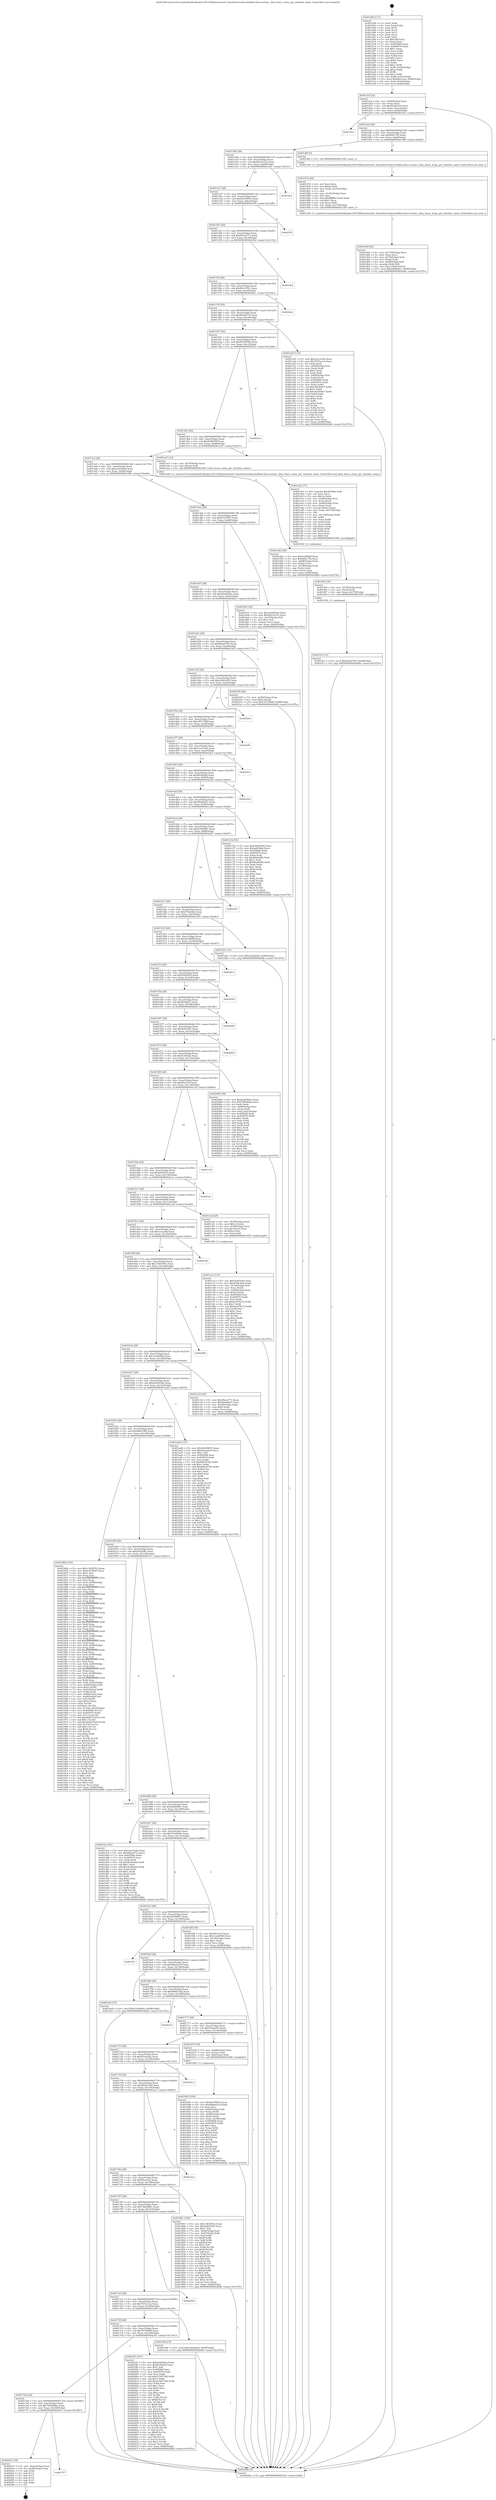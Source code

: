 digraph "0x401260" {
  label = "0x401260 (/mnt/c/Users/mathe/Desktop/tcc/POCII/binaries/extr_linuxdriversdma-bufdma-fence-array.c_dma_fence_array_get_timeline_name_Final-ollvm.out::main(0))"
  labelloc = "t"
  node[shape=record]

  Entry [label="",width=0.3,height=0.3,shape=circle,fillcolor=black,style=filled]
  "0x4012cf" [label="{
     0x4012cf [32]\l
     | [instrs]\l
     &nbsp;&nbsp;0x4012cf \<+6\>: mov -0x98(%rbp),%eax\l
     &nbsp;&nbsp;0x4012d5 \<+2\>: mov %eax,%ecx\l
     &nbsp;&nbsp;0x4012d7 \<+6\>: sub $0x83d40310,%ecx\l
     &nbsp;&nbsp;0x4012dd \<+6\>: mov %eax,-0xac(%rbp)\l
     &nbsp;&nbsp;0x4012e3 \<+6\>: mov %ecx,-0xb0(%rbp)\l
     &nbsp;&nbsp;0x4012e9 \<+6\>: je 0000000000401a5c \<main+0x7fc\>\l
  }"]
  "0x401a5c" [label="{
     0x401a5c\l
  }", style=dashed]
  "0x4012ef" [label="{
     0x4012ef [28]\l
     | [instrs]\l
     &nbsp;&nbsp;0x4012ef \<+5\>: jmp 00000000004012f4 \<main+0x94\>\l
     &nbsp;&nbsp;0x4012f4 \<+6\>: mov -0xac(%rbp),%eax\l
     &nbsp;&nbsp;0x4012fa \<+5\>: sub $0x89fcc7f2,%eax\l
     &nbsp;&nbsp;0x4012ff \<+6\>: mov %eax,-0xb4(%rbp)\l
     &nbsp;&nbsp;0x401305 \<+6\>: je 0000000000401d6f \<main+0xb0f\>\l
  }"]
  Exit [label="",width=0.3,height=0.3,shape=circle,fillcolor=black,style=filled,peripheries=2]
  "0x401d6f" [label="{
     0x401d6f [5]\l
     | [instrs]\l
     &nbsp;&nbsp;0x401d6f \<+5\>: call 0000000000401160 \<next_i\>\l
     | [calls]\l
     &nbsp;&nbsp;0x401160 \{1\} (/mnt/c/Users/mathe/Desktop/tcc/POCII/binaries/extr_linuxdriversdma-bufdma-fence-array.c_dma_fence_array_get_timeline_name_Final-ollvm.out::next_i)\l
  }"]
  "0x40130b" [label="{
     0x40130b [28]\l
     | [instrs]\l
     &nbsp;&nbsp;0x40130b \<+5\>: jmp 0000000000401310 \<main+0xb0\>\l
     &nbsp;&nbsp;0x401310 \<+6\>: mov -0xac(%rbp),%eax\l
     &nbsp;&nbsp;0x401316 \<+5\>: sub $0x90216143,%eax\l
     &nbsp;&nbsp;0x40131b \<+6\>: mov %eax,-0xb8(%rbp)\l
     &nbsp;&nbsp;0x401321 \<+6\>: je 0000000000401a01 \<main+0x7a1\>\l
  }"]
  "0x4017f7" [label="{
     0x4017f7\l
  }", style=dashed]
  "0x401a01" [label="{
     0x401a01\l
  }", style=dashed]
  "0x401327" [label="{
     0x401327 [28]\l
     | [instrs]\l
     &nbsp;&nbsp;0x401327 \<+5\>: jmp 000000000040132c \<main+0xcc\>\l
     &nbsp;&nbsp;0x40132c \<+6\>: mov -0xac(%rbp),%eax\l
     &nbsp;&nbsp;0x401332 \<+5\>: sub $0x92c99853,%eax\l
     &nbsp;&nbsp;0x401337 \<+6\>: mov %eax,-0xbc(%rbp)\l
     &nbsp;&nbsp;0x40133d \<+6\>: je 000000000040255f \<main+0x12ff\>\l
  }"]
  "0x4024e7" [label="{
     0x4024e7 [18]\l
     | [instrs]\l
     &nbsp;&nbsp;0x4024e7 \<+3\>: mov -0x2c(%rbp),%eax\l
     &nbsp;&nbsp;0x4024ea \<+4\>: lea -0x28(%rbp),%rsp\l
     &nbsp;&nbsp;0x4024ee \<+1\>: pop %rbx\l
     &nbsp;&nbsp;0x4024ef \<+2\>: pop %r12\l
     &nbsp;&nbsp;0x4024f1 \<+2\>: pop %r13\l
     &nbsp;&nbsp;0x4024f3 \<+2\>: pop %r14\l
     &nbsp;&nbsp;0x4024f5 \<+2\>: pop %r15\l
     &nbsp;&nbsp;0x4024f7 \<+1\>: pop %rbp\l
     &nbsp;&nbsp;0x4024f8 \<+1\>: ret\l
  }"]
  "0x40255f" [label="{
     0x40255f\l
  }", style=dashed]
  "0x401343" [label="{
     0x401343 [28]\l
     | [instrs]\l
     &nbsp;&nbsp;0x401343 \<+5\>: jmp 0000000000401348 \<main+0xe8\>\l
     &nbsp;&nbsp;0x401348 \<+6\>: mov -0xac(%rbp),%eax\l
     &nbsp;&nbsp;0x40134e \<+5\>: sub $0x95ec2771,%eax\l
     &nbsp;&nbsp;0x401353 \<+6\>: mov %eax,-0xc0(%rbp)\l
     &nbsp;&nbsp;0x401359 \<+6\>: je 00000000004023b2 \<main+0x1152\>\l
  }"]
  "0x4017db" [label="{
     0x4017db [28]\l
     | [instrs]\l
     &nbsp;&nbsp;0x4017db \<+5\>: jmp 00000000004017e0 \<main+0x580\>\l
     &nbsp;&nbsp;0x4017e0 \<+6\>: mov -0xac(%rbp),%eax\l
     &nbsp;&nbsp;0x4017e6 \<+5\>: sub $0x7d5b9bbe,%eax\l
     &nbsp;&nbsp;0x4017eb \<+6\>: mov %eax,-0x168(%rbp)\l
     &nbsp;&nbsp;0x4017f1 \<+6\>: je 00000000004024e7 \<main+0x1287\>\l
  }"]
  "0x4023b2" [label="{
     0x4023b2\l
  }", style=dashed]
  "0x40135f" [label="{
     0x40135f [28]\l
     | [instrs]\l
     &nbsp;&nbsp;0x40135f \<+5\>: jmp 0000000000401364 \<main+0x104\>\l
     &nbsp;&nbsp;0x401364 \<+6\>: mov -0xac(%rbp),%eax\l
     &nbsp;&nbsp;0x40136a \<+5\>: sub $0x96cc5521,%eax\l
     &nbsp;&nbsp;0x40136f \<+6\>: mov %eax,-0xc4(%rbp)\l
     &nbsp;&nbsp;0x401375 \<+6\>: je 00000000004022bc \<main+0x105c\>\l
  }"]
  "0x4023f1" [label="{
     0x4023f1 [147]\l
     | [instrs]\l
     &nbsp;&nbsp;0x4023f1 \<+5\>: mov $0xb22656ae,%eax\l
     &nbsp;&nbsp;0x4023f6 \<+5\>: mov $0x6145422,%ecx\l
     &nbsp;&nbsp;0x4023fb \<+2\>: mov $0x1,%dl\l
     &nbsp;&nbsp;0x4023fd \<+7\>: mov 0x405060,%esi\l
     &nbsp;&nbsp;0x402404 \<+7\>: mov 0x405070,%edi\l
     &nbsp;&nbsp;0x40240b \<+3\>: mov %esi,%r8d\l
     &nbsp;&nbsp;0x40240e \<+7\>: sub $0x215d7198,%r8d\l
     &nbsp;&nbsp;0x402415 \<+4\>: sub $0x1,%r8d\l
     &nbsp;&nbsp;0x402419 \<+7\>: add $0x215d7198,%r8d\l
     &nbsp;&nbsp;0x402420 \<+4\>: imul %r8d,%esi\l
     &nbsp;&nbsp;0x402424 \<+3\>: and $0x1,%esi\l
     &nbsp;&nbsp;0x402427 \<+3\>: cmp $0x0,%esi\l
     &nbsp;&nbsp;0x40242a \<+4\>: sete %r9b\l
     &nbsp;&nbsp;0x40242e \<+3\>: cmp $0xa,%edi\l
     &nbsp;&nbsp;0x402431 \<+4\>: setl %r10b\l
     &nbsp;&nbsp;0x402435 \<+3\>: mov %r9b,%r11b\l
     &nbsp;&nbsp;0x402438 \<+4\>: xor $0xff,%r11b\l
     &nbsp;&nbsp;0x40243c \<+3\>: mov %r10b,%bl\l
     &nbsp;&nbsp;0x40243f \<+3\>: xor $0xff,%bl\l
     &nbsp;&nbsp;0x402442 \<+3\>: xor $0x1,%dl\l
     &nbsp;&nbsp;0x402445 \<+3\>: mov %r11b,%r14b\l
     &nbsp;&nbsp;0x402448 \<+4\>: and $0xff,%r14b\l
     &nbsp;&nbsp;0x40244c \<+3\>: and %dl,%r9b\l
     &nbsp;&nbsp;0x40244f \<+3\>: mov %bl,%r15b\l
     &nbsp;&nbsp;0x402452 \<+4\>: and $0xff,%r15b\l
     &nbsp;&nbsp;0x402456 \<+3\>: and %dl,%r10b\l
     &nbsp;&nbsp;0x402459 \<+3\>: or %r9b,%r14b\l
     &nbsp;&nbsp;0x40245c \<+3\>: or %r10b,%r15b\l
     &nbsp;&nbsp;0x40245f \<+3\>: xor %r15b,%r14b\l
     &nbsp;&nbsp;0x402462 \<+3\>: or %bl,%r11b\l
     &nbsp;&nbsp;0x402465 \<+4\>: xor $0xff,%r11b\l
     &nbsp;&nbsp;0x402469 \<+3\>: or $0x1,%dl\l
     &nbsp;&nbsp;0x40246c \<+3\>: and %dl,%r11b\l
     &nbsp;&nbsp;0x40246f \<+3\>: or %r11b,%r14b\l
     &nbsp;&nbsp;0x402472 \<+4\>: test $0x1,%r14b\l
     &nbsp;&nbsp;0x402476 \<+3\>: cmovne %ecx,%eax\l
     &nbsp;&nbsp;0x402479 \<+6\>: mov %eax,-0x98(%rbp)\l
     &nbsp;&nbsp;0x40247f \<+5\>: jmp 00000000004026db \<main+0x147b\>\l
  }"]
  "0x4022bc" [label="{
     0x4022bc\l
  }", style=dashed]
  "0x40137b" [label="{
     0x40137b [28]\l
     | [instrs]\l
     &nbsp;&nbsp;0x40137b \<+5\>: jmp 0000000000401380 \<main+0x120\>\l
     &nbsp;&nbsp;0x401380 \<+6\>: mov -0xac(%rbp),%eax\l
     &nbsp;&nbsp;0x401386 \<+5\>: sub $0x9b5a877a,%eax\l
     &nbsp;&nbsp;0x40138b \<+6\>: mov %eax,-0xc8(%rbp)\l
     &nbsp;&nbsp;0x401391 \<+6\>: je 0000000000401e25 \<main+0xbc5\>\l
  }"]
  "0x401f12" [label="{
     0x401f12 [15]\l
     | [instrs]\l
     &nbsp;&nbsp;0x401f12 \<+10\>: movl $0xbbdc0755,-0x98(%rbp)\l
     &nbsp;&nbsp;0x401f1c \<+5\>: jmp 00000000004026db \<main+0x147b\>\l
  }"]
  "0x401e25" [label="{
     0x401e25 [115]\l
     | [instrs]\l
     &nbsp;&nbsp;0x401e25 \<+5\>: mov $0xcea15c2b,%eax\l
     &nbsp;&nbsp;0x401e2a \<+5\>: mov $0x7651ecee,%ecx\l
     &nbsp;&nbsp;0x401e2f \<+2\>: xor %edx,%edx\l
     &nbsp;&nbsp;0x401e31 \<+4\>: mov -0x68(%rbp),%rsi\l
     &nbsp;&nbsp;0x401e35 \<+2\>: mov (%rsi),%edi\l
     &nbsp;&nbsp;0x401e37 \<+3\>: sub $0x1,%edx\l
     &nbsp;&nbsp;0x401e3a \<+2\>: sub %edx,%edi\l
     &nbsp;&nbsp;0x401e3c \<+4\>: mov -0x68(%rbp),%rsi\l
     &nbsp;&nbsp;0x401e40 \<+2\>: mov %edi,(%rsi)\l
     &nbsp;&nbsp;0x401e42 \<+7\>: mov 0x405060,%edx\l
     &nbsp;&nbsp;0x401e49 \<+7\>: mov 0x405070,%edi\l
     &nbsp;&nbsp;0x401e50 \<+3\>: mov %edx,%r8d\l
     &nbsp;&nbsp;0x401e53 \<+7\>: sub $0xc6d3b0b7,%r8d\l
     &nbsp;&nbsp;0x401e5a \<+4\>: sub $0x1,%r8d\l
     &nbsp;&nbsp;0x401e5e \<+7\>: add $0xc6d3b0b7,%r8d\l
     &nbsp;&nbsp;0x401e65 \<+4\>: imul %r8d,%edx\l
     &nbsp;&nbsp;0x401e69 \<+3\>: and $0x1,%edx\l
     &nbsp;&nbsp;0x401e6c \<+3\>: cmp $0x0,%edx\l
     &nbsp;&nbsp;0x401e6f \<+4\>: sete %r9b\l
     &nbsp;&nbsp;0x401e73 \<+3\>: cmp $0xa,%edi\l
     &nbsp;&nbsp;0x401e76 \<+4\>: setl %r10b\l
     &nbsp;&nbsp;0x401e7a \<+3\>: mov %r9b,%r11b\l
     &nbsp;&nbsp;0x401e7d \<+3\>: and %r10b,%r11b\l
     &nbsp;&nbsp;0x401e80 \<+3\>: xor %r10b,%r9b\l
     &nbsp;&nbsp;0x401e83 \<+3\>: or %r9b,%r11b\l
     &nbsp;&nbsp;0x401e86 \<+4\>: test $0x1,%r11b\l
     &nbsp;&nbsp;0x401e8a \<+3\>: cmovne %ecx,%eax\l
     &nbsp;&nbsp;0x401e8d \<+6\>: mov %eax,-0x98(%rbp)\l
     &nbsp;&nbsp;0x401e93 \<+5\>: jmp 00000000004026db \<main+0x147b\>\l
  }"]
  "0x401397" [label="{
     0x401397 [28]\l
     | [instrs]\l
     &nbsp;&nbsp;0x401397 \<+5\>: jmp 000000000040139c \<main+0x13c\>\l
     &nbsp;&nbsp;0x40139c \<+6\>: mov -0xac(%rbp),%eax\l
     &nbsp;&nbsp;0x4013a2 \<+5\>: sub $0x9bc85529,%eax\l
     &nbsp;&nbsp;0x4013a7 \<+6\>: mov %eax,-0xcc(%rbp)\l
     &nbsp;&nbsp;0x4013ad \<+6\>: je 000000000040253e \<main+0x12de\>\l
  }"]
  "0x401f00" [label="{
     0x401f00 [18]\l
     | [instrs]\l
     &nbsp;&nbsp;0x401f00 \<+4\>: mov -0x70(%rbp),%rdi\l
     &nbsp;&nbsp;0x401f04 \<+3\>: mov (%rdi),%rdi\l
     &nbsp;&nbsp;0x401f07 \<+6\>: mov %eax,-0x178(%rbp)\l
     &nbsp;&nbsp;0x401f0d \<+5\>: call 0000000000401030 \<free@plt\>\l
     | [calls]\l
     &nbsp;&nbsp;0x401030 \{1\} (unknown)\l
  }"]
  "0x40253e" [label="{
     0x40253e\l
  }", style=dashed]
  "0x4013b3" [label="{
     0x4013b3 [28]\l
     | [instrs]\l
     &nbsp;&nbsp;0x4013b3 \<+5\>: jmp 00000000004013b8 \<main+0x158\>\l
     &nbsp;&nbsp;0x4013b8 \<+6\>: mov -0xac(%rbp),%eax\l
     &nbsp;&nbsp;0x4013be \<+5\>: sub $0x9c984f4f,%eax\l
     &nbsp;&nbsp;0x4013c3 \<+6\>: mov %eax,-0xd0(%rbp)\l
     &nbsp;&nbsp;0x4013c9 \<+6\>: je 0000000000401ea7 \<main+0xc47\>\l
  }"]
  "0x401eb3" [label="{
     0x401eb3 [77]\l
     | [instrs]\l
     &nbsp;&nbsp;0x401eb3 \<+10\>: movabs $0x4030de,%rdi\l
     &nbsp;&nbsp;0x401ebd \<+2\>: xor %ecx,%ecx\l
     &nbsp;&nbsp;0x401ebf \<+5\>: mov $0x1a,%edx\l
     &nbsp;&nbsp;0x401ec4 \<+4\>: mov -0x60(%rbp),%rsi\l
     &nbsp;&nbsp;0x401ec8 \<+3\>: mov %rax,(%rsi)\l
     &nbsp;&nbsp;0x401ecb \<+4\>: mov -0x60(%rbp),%rax\l
     &nbsp;&nbsp;0x401ecf \<+3\>: mov (%rax),%rax\l
     &nbsp;&nbsp;0x401ed2 \<+3\>: movsbl (%rax),%eax\l
     &nbsp;&nbsp;0x401ed5 \<+6\>: mov %edx,-0x174(%rbp)\l
     &nbsp;&nbsp;0x401edb \<+1\>: cltd\l
     &nbsp;&nbsp;0x401edc \<+7\>: mov -0x174(%rbp),%r8d\l
     &nbsp;&nbsp;0x401ee3 \<+3\>: idiv %r8d\l
     &nbsp;&nbsp;0x401ee6 \<+3\>: mov %ecx,%r9d\l
     &nbsp;&nbsp;0x401ee9 \<+3\>: sub %edx,%r9d\l
     &nbsp;&nbsp;0x401eec \<+2\>: mov %ecx,%edx\l
     &nbsp;&nbsp;0x401eee \<+3\>: sub $0x61,%edx\l
     &nbsp;&nbsp;0x401ef1 \<+3\>: add %edx,%r9d\l
     &nbsp;&nbsp;0x401ef4 \<+3\>: sub %r9d,%ecx\l
     &nbsp;&nbsp;0x401ef7 \<+2\>: mov %ecx,%esi\l
     &nbsp;&nbsp;0x401ef9 \<+2\>: mov $0x0,%al\l
     &nbsp;&nbsp;0x401efb \<+5\>: call 0000000000401040 \<printf@plt\>\l
     | [calls]\l
     &nbsp;&nbsp;0x401040 \{1\} (unknown)\l
  }"]
  "0x401ea7" [label="{
     0x401ea7 [12]\l
     | [instrs]\l
     &nbsp;&nbsp;0x401ea7 \<+4\>: mov -0x70(%rbp),%rax\l
     &nbsp;&nbsp;0x401eab \<+3\>: mov (%rax),%rdi\l
     &nbsp;&nbsp;0x401eae \<+5\>: call 0000000000401240 \<dma_fence_array_get_timeline_name\>\l
     | [calls]\l
     &nbsp;&nbsp;0x401240 \{1\} (/mnt/c/Users/mathe/Desktop/tcc/POCII/binaries/extr_linuxdriversdma-bufdma-fence-array.c_dma_fence_array_get_timeline_name_Final-ollvm.out::dma_fence_array_get_timeline_name)\l
  }"]
  "0x4013cf" [label="{
     0x4013cf [28]\l
     | [instrs]\l
     &nbsp;&nbsp;0x4013cf \<+5\>: jmp 00000000004013d4 \<main+0x174\>\l
     &nbsp;&nbsp;0x4013d4 \<+6\>: mov -0xac(%rbp),%eax\l
     &nbsp;&nbsp;0x4013da \<+5\>: sub $0xa1bebe6d,%eax\l
     &nbsp;&nbsp;0x4013df \<+6\>: mov %eax,-0xd4(%rbp)\l
     &nbsp;&nbsp;0x4013e5 \<+6\>: je 0000000000401d4b \<main+0xaeb\>\l
  }"]
  "0x4017bf" [label="{
     0x4017bf [28]\l
     | [instrs]\l
     &nbsp;&nbsp;0x4017bf \<+5\>: jmp 00000000004017c4 \<main+0x564\>\l
     &nbsp;&nbsp;0x4017c4 \<+6\>: mov -0xac(%rbp),%eax\l
     &nbsp;&nbsp;0x4017ca \<+5\>: sub $0x7b73089f,%eax\l
     &nbsp;&nbsp;0x4017cf \<+6\>: mov %eax,-0x164(%rbp)\l
     &nbsp;&nbsp;0x4017d5 \<+6\>: je 00000000004023f1 \<main+0x1191\>\l
  }"]
  "0x401d4b" [label="{
     0x401d4b [36]\l
     | [instrs]\l
     &nbsp;&nbsp;0x401d4b \<+5\>: mov $0x9c984f4f,%eax\l
     &nbsp;&nbsp;0x401d50 \<+5\>: mov $0x89fcc7f2,%ecx\l
     &nbsp;&nbsp;0x401d55 \<+4\>: mov -0x68(%rbp),%rdx\l
     &nbsp;&nbsp;0x401d59 \<+2\>: mov (%rdx),%esi\l
     &nbsp;&nbsp;0x401d5b \<+4\>: mov -0x78(%rbp),%rdx\l
     &nbsp;&nbsp;0x401d5f \<+2\>: cmp (%rdx),%esi\l
     &nbsp;&nbsp;0x401d61 \<+3\>: cmovl %ecx,%eax\l
     &nbsp;&nbsp;0x401d64 \<+6\>: mov %eax,-0x98(%rbp)\l
     &nbsp;&nbsp;0x401d6a \<+5\>: jmp 00000000004026db \<main+0x147b\>\l
  }"]
  "0x4013eb" [label="{
     0x4013eb [28]\l
     | [instrs]\l
     &nbsp;&nbsp;0x4013eb \<+5\>: jmp 00000000004013f0 \<main+0x190\>\l
     &nbsp;&nbsp;0x4013f0 \<+6\>: mov -0xac(%rbp),%eax\l
     &nbsp;&nbsp;0x4013f6 \<+5\>: sub $0xb1b780f7,%eax\l
     &nbsp;&nbsp;0x4013fb \<+6\>: mov %eax,-0xd8(%rbp)\l
     &nbsp;&nbsp;0x401401 \<+6\>: je 00000000004019e3 \<main+0x783\>\l
  }"]
  "0x401e98" [label="{
     0x401e98 [15]\l
     | [instrs]\l
     &nbsp;&nbsp;0x401e98 \<+10\>: movl $0xa1bebe6d,-0x98(%rbp)\l
     &nbsp;&nbsp;0x401ea2 \<+5\>: jmp 00000000004026db \<main+0x147b\>\l
  }"]
  "0x4019e3" [label="{
     0x4019e3 [30]\l
     | [instrs]\l
     &nbsp;&nbsp;0x4019e3 \<+5\>: mov $0x2a5d01bb,%eax\l
     &nbsp;&nbsp;0x4019e8 \<+5\>: mov $0x90216143,%ecx\l
     &nbsp;&nbsp;0x4019ed \<+3\>: mov -0x35(%rbp),%dl\l
     &nbsp;&nbsp;0x4019f0 \<+3\>: test $0x1,%dl\l
     &nbsp;&nbsp;0x4019f3 \<+3\>: cmovne %ecx,%eax\l
     &nbsp;&nbsp;0x4019f6 \<+6\>: mov %eax,-0x98(%rbp)\l
     &nbsp;&nbsp;0x4019fc \<+5\>: jmp 00000000004026db \<main+0x147b\>\l
  }"]
  "0x401407" [label="{
     0x401407 [28]\l
     | [instrs]\l
     &nbsp;&nbsp;0x401407 \<+5\>: jmp 000000000040140c \<main+0x1ac\>\l
     &nbsp;&nbsp;0x40140c \<+6\>: mov -0xac(%rbp),%eax\l
     &nbsp;&nbsp;0x401412 \<+5\>: sub $0xb22656ae,%eax\l
     &nbsp;&nbsp;0x401417 \<+6\>: mov %eax,-0xdc(%rbp)\l
     &nbsp;&nbsp;0x40141d \<+6\>: je 00000000004026c3 \<main+0x1463\>\l
  }"]
  "0x4017a3" [label="{
     0x4017a3 [28]\l
     | [instrs]\l
     &nbsp;&nbsp;0x4017a3 \<+5\>: jmp 00000000004017a8 \<main+0x548\>\l
     &nbsp;&nbsp;0x4017a8 \<+6\>: mov -0xac(%rbp),%eax\l
     &nbsp;&nbsp;0x4017ae \<+5\>: sub $0x7651ecee,%eax\l
     &nbsp;&nbsp;0x4017b3 \<+6\>: mov %eax,-0x160(%rbp)\l
     &nbsp;&nbsp;0x4017b9 \<+6\>: je 0000000000401e98 \<main+0xc38\>\l
  }"]
  "0x4026c3" [label="{
     0x4026c3\l
  }", style=dashed]
  "0x401423" [label="{
     0x401423 [28]\l
     | [instrs]\l
     &nbsp;&nbsp;0x401423 \<+5\>: jmp 0000000000401428 \<main+0x1c8\>\l
     &nbsp;&nbsp;0x401428 \<+6\>: mov -0xac(%rbp),%eax\l
     &nbsp;&nbsp;0x40142e \<+5\>: sub $0xbbdc0755,%eax\l
     &nbsp;&nbsp;0x401433 \<+6\>: mov %eax,-0xe0(%rbp)\l
     &nbsp;&nbsp;0x401439 \<+6\>: je 00000000004023d5 \<main+0x1175\>\l
  }"]
  "0x402054" [label="{
     0x402054\l
  }", style=dashed]
  "0x4023d5" [label="{
     0x4023d5 [28]\l
     | [instrs]\l
     &nbsp;&nbsp;0x4023d5 \<+7\>: mov -0x90(%rbp),%rax\l
     &nbsp;&nbsp;0x4023dc \<+6\>: movl $0x0,(%rax)\l
     &nbsp;&nbsp;0x4023e2 \<+10\>: movl $0x7b73089f,-0x98(%rbp)\l
     &nbsp;&nbsp;0x4023ec \<+5\>: jmp 00000000004026db \<main+0x147b\>\l
  }"]
  "0x40143f" [label="{
     0x40143f [28]\l
     | [instrs]\l
     &nbsp;&nbsp;0x40143f \<+5\>: jmp 0000000000401444 \<main+0x1e4\>\l
     &nbsp;&nbsp;0x401444 \<+6\>: mov -0xac(%rbp),%eax\l
     &nbsp;&nbsp;0x40144a \<+5\>: sub $0xc6263e85,%eax\l
     &nbsp;&nbsp;0x40144f \<+6\>: mov %eax,-0xe4(%rbp)\l
     &nbsp;&nbsp;0x401455 \<+6\>: je 0000000000402592 \<main+0x1332\>\l
  }"]
  "0x401da0" [label="{
     0x401da0 [42]\l
     | [instrs]\l
     &nbsp;&nbsp;0x401da0 \<+6\>: mov -0x170(%rbp),%ecx\l
     &nbsp;&nbsp;0x401da6 \<+3\>: imul %eax,%ecx\l
     &nbsp;&nbsp;0x401da9 \<+4\>: mov -0x70(%rbp),%rdi\l
     &nbsp;&nbsp;0x401dad \<+3\>: mov (%rdi),%rdi\l
     &nbsp;&nbsp;0x401db0 \<+4\>: mov -0x68(%rbp),%r8\l
     &nbsp;&nbsp;0x401db4 \<+3\>: movslq (%r8),%r8\l
     &nbsp;&nbsp;0x401db7 \<+4\>: mov %ecx,(%rdi,%r8,4)\l
     &nbsp;&nbsp;0x401dbb \<+10\>: movl $0x2dfd40b1,-0x98(%rbp)\l
     &nbsp;&nbsp;0x401dc5 \<+5\>: jmp 00000000004026db \<main+0x147b\>\l
  }"]
  "0x402592" [label="{
     0x402592\l
  }", style=dashed]
  "0x40145b" [label="{
     0x40145b [28]\l
     | [instrs]\l
     &nbsp;&nbsp;0x40145b \<+5\>: jmp 0000000000401460 \<main+0x200\>\l
     &nbsp;&nbsp;0x401460 \<+6\>: mov -0xac(%rbp),%eax\l
     &nbsp;&nbsp;0x401466 \<+5\>: sub $0xc9517d8f,%eax\l
     &nbsp;&nbsp;0x40146b \<+6\>: mov %eax,-0xe8(%rbp)\l
     &nbsp;&nbsp;0x401471 \<+6\>: je 00000000004025f9 \<main+0x1399\>\l
  }"]
  "0x401d74" [label="{
     0x401d74 [44]\l
     | [instrs]\l
     &nbsp;&nbsp;0x401d74 \<+2\>: xor %ecx,%ecx\l
     &nbsp;&nbsp;0x401d76 \<+5\>: mov $0x2,%edx\l
     &nbsp;&nbsp;0x401d7b \<+6\>: mov %edx,-0x16c(%rbp)\l
     &nbsp;&nbsp;0x401d81 \<+1\>: cltd\l
     &nbsp;&nbsp;0x401d82 \<+6\>: mov -0x16c(%rbp),%esi\l
     &nbsp;&nbsp;0x401d88 \<+2\>: idiv %esi\l
     &nbsp;&nbsp;0x401d8a \<+6\>: imul $0xfffffffe,%edx,%edx\l
     &nbsp;&nbsp;0x401d90 \<+3\>: sub $0x1,%ecx\l
     &nbsp;&nbsp;0x401d93 \<+2\>: sub %ecx,%edx\l
     &nbsp;&nbsp;0x401d95 \<+6\>: mov %edx,-0x170(%rbp)\l
     &nbsp;&nbsp;0x401d9b \<+5\>: call 0000000000401160 \<next_i\>\l
     | [calls]\l
     &nbsp;&nbsp;0x401160 \{1\} (/mnt/c/Users/mathe/Desktop/tcc/POCII/binaries/extr_linuxdriversdma-bufdma-fence-array.c_dma_fence_array_get_timeline_name_Final-ollvm.out::next_i)\l
  }"]
  "0x4025f9" [label="{
     0x4025f9\l
  }", style=dashed]
  "0x401477" [label="{
     0x401477 [28]\l
     | [instrs]\l
     &nbsp;&nbsp;0x401477 \<+5\>: jmp 000000000040147c \<main+0x21c\>\l
     &nbsp;&nbsp;0x40147c \<+6\>: mov -0xac(%rbp),%eax\l
     &nbsp;&nbsp;0x401482 \<+5\>: sub $0xcea15c2b,%eax\l
     &nbsp;&nbsp;0x401487 \<+6\>: mov %eax,-0xec(%rbp)\l
     &nbsp;&nbsp;0x40148d \<+6\>: je 00000000004025cf \<main+0x136f\>\l
  }"]
  "0x401cca" [label="{
     0x401cca [114]\l
     | [instrs]\l
     &nbsp;&nbsp;0x401cca \<+5\>: mov $0xc6263e85,%ecx\l
     &nbsp;&nbsp;0x401ccf \<+5\>: mov $0xd7bbc8eb,%edx\l
     &nbsp;&nbsp;0x401cd4 \<+4\>: mov -0x70(%rbp),%rdi\l
     &nbsp;&nbsp;0x401cd8 \<+3\>: mov %rax,(%rdi)\l
     &nbsp;&nbsp;0x401cdb \<+4\>: mov -0x68(%rbp),%rax\l
     &nbsp;&nbsp;0x401cdf \<+6\>: movl $0x0,(%rax)\l
     &nbsp;&nbsp;0x401ce5 \<+7\>: mov 0x405060,%esi\l
     &nbsp;&nbsp;0x401cec \<+8\>: mov 0x405070,%r8d\l
     &nbsp;&nbsp;0x401cf4 \<+3\>: mov %esi,%r9d\l
     &nbsp;&nbsp;0x401cf7 \<+7\>: add $0x4e475e72,%r9d\l
     &nbsp;&nbsp;0x401cfe \<+4\>: sub $0x1,%r9d\l
     &nbsp;&nbsp;0x401d02 \<+7\>: sub $0x4e475e72,%r9d\l
     &nbsp;&nbsp;0x401d09 \<+4\>: imul %r9d,%esi\l
     &nbsp;&nbsp;0x401d0d \<+3\>: and $0x1,%esi\l
     &nbsp;&nbsp;0x401d10 \<+3\>: cmp $0x0,%esi\l
     &nbsp;&nbsp;0x401d13 \<+4\>: sete %r10b\l
     &nbsp;&nbsp;0x401d17 \<+4\>: cmp $0xa,%r8d\l
     &nbsp;&nbsp;0x401d1b \<+4\>: setl %r11b\l
     &nbsp;&nbsp;0x401d1f \<+3\>: mov %r10b,%bl\l
     &nbsp;&nbsp;0x401d22 \<+3\>: and %r11b,%bl\l
     &nbsp;&nbsp;0x401d25 \<+3\>: xor %r11b,%r10b\l
     &nbsp;&nbsp;0x401d28 \<+3\>: or %r10b,%bl\l
     &nbsp;&nbsp;0x401d2b \<+3\>: test $0x1,%bl\l
     &nbsp;&nbsp;0x401d2e \<+3\>: cmovne %edx,%ecx\l
     &nbsp;&nbsp;0x401d31 \<+6\>: mov %ecx,-0x98(%rbp)\l
     &nbsp;&nbsp;0x401d37 \<+5\>: jmp 00000000004026db \<main+0x147b\>\l
  }"]
  "0x4025cf" [label="{
     0x4025cf\l
  }", style=dashed]
  "0x401493" [label="{
     0x401493 [28]\l
     | [instrs]\l
     &nbsp;&nbsp;0x401493 \<+5\>: jmp 0000000000401498 \<main+0x238\>\l
     &nbsp;&nbsp;0x401498 \<+6\>: mov -0xac(%rbp),%eax\l
     &nbsp;&nbsp;0x40149e \<+5\>: sub $0xd0302daf,%eax\l
     &nbsp;&nbsp;0x4014a3 \<+6\>: mov %eax,-0xf0(%rbp)\l
     &nbsp;&nbsp;0x4014a9 \<+6\>: je 0000000000402229 \<main+0xfc9\>\l
  }"]
  "0x401b83" [label="{
     0x401b83 [102]\l
     | [instrs]\l
     &nbsp;&nbsp;0x401b83 \<+5\>: mov $0x92c99853,%ecx\l
     &nbsp;&nbsp;0x401b88 \<+5\>: mov $0x48b4a219,%edx\l
     &nbsp;&nbsp;0x401b8d \<+2\>: xor %esi,%esi\l
     &nbsp;&nbsp;0x401b8f \<+4\>: mov -0x80(%rbp),%rdi\l
     &nbsp;&nbsp;0x401b93 \<+2\>: mov %eax,(%rdi)\l
     &nbsp;&nbsp;0x401b95 \<+4\>: mov -0x80(%rbp),%rdi\l
     &nbsp;&nbsp;0x401b99 \<+2\>: mov (%rdi),%eax\l
     &nbsp;&nbsp;0x401b9b \<+3\>: mov %eax,-0x34(%rbp)\l
     &nbsp;&nbsp;0x401b9e \<+7\>: mov 0x405060,%eax\l
     &nbsp;&nbsp;0x401ba5 \<+8\>: mov 0x405070,%r8d\l
     &nbsp;&nbsp;0x401bad \<+3\>: sub $0x1,%esi\l
     &nbsp;&nbsp;0x401bb0 \<+3\>: mov %eax,%r9d\l
     &nbsp;&nbsp;0x401bb3 \<+3\>: add %esi,%r9d\l
     &nbsp;&nbsp;0x401bb6 \<+4\>: imul %r9d,%eax\l
     &nbsp;&nbsp;0x401bba \<+3\>: and $0x1,%eax\l
     &nbsp;&nbsp;0x401bbd \<+3\>: cmp $0x0,%eax\l
     &nbsp;&nbsp;0x401bc0 \<+4\>: sete %r10b\l
     &nbsp;&nbsp;0x401bc4 \<+4\>: cmp $0xa,%r8d\l
     &nbsp;&nbsp;0x401bc8 \<+4\>: setl %r11b\l
     &nbsp;&nbsp;0x401bcc \<+3\>: mov %r10b,%bl\l
     &nbsp;&nbsp;0x401bcf \<+3\>: and %r11b,%bl\l
     &nbsp;&nbsp;0x401bd2 \<+3\>: xor %r11b,%r10b\l
     &nbsp;&nbsp;0x401bd5 \<+3\>: or %r10b,%bl\l
     &nbsp;&nbsp;0x401bd8 \<+3\>: test $0x1,%bl\l
     &nbsp;&nbsp;0x401bdb \<+3\>: cmovne %edx,%ecx\l
     &nbsp;&nbsp;0x401bde \<+6\>: mov %ecx,-0x98(%rbp)\l
     &nbsp;&nbsp;0x401be4 \<+5\>: jmp 00000000004026db \<main+0x147b\>\l
  }"]
  "0x402229" [label="{
     0x402229\l
  }", style=dashed]
  "0x4014af" [label="{
     0x4014af [28]\l
     | [instrs]\l
     &nbsp;&nbsp;0x4014af \<+5\>: jmp 00000000004014b4 \<main+0x254\>\l
     &nbsp;&nbsp;0x4014b4 \<+6\>: mov -0xac(%rbp),%eax\l
     &nbsp;&nbsp;0x4014ba \<+5\>: sub $0xd0446e27,%eax\l
     &nbsp;&nbsp;0x4014bf \<+6\>: mov %eax,-0xf4(%rbp)\l
     &nbsp;&nbsp;0x4014c5 \<+6\>: je 0000000000401c52 \<main+0x9f2\>\l
  }"]
  "0x401260" [label="{
     0x401260 [111]\l
     | [instrs]\l
     &nbsp;&nbsp;0x401260 \<+1\>: push %rbp\l
     &nbsp;&nbsp;0x401261 \<+3\>: mov %rsp,%rbp\l
     &nbsp;&nbsp;0x401264 \<+2\>: push %r15\l
     &nbsp;&nbsp;0x401266 \<+2\>: push %r14\l
     &nbsp;&nbsp;0x401268 \<+2\>: push %r13\l
     &nbsp;&nbsp;0x40126a \<+2\>: push %r12\l
     &nbsp;&nbsp;0x40126c \<+1\>: push %rbx\l
     &nbsp;&nbsp;0x40126d \<+7\>: sub $0x188,%rsp\l
     &nbsp;&nbsp;0x401274 \<+2\>: xor %eax,%eax\l
     &nbsp;&nbsp;0x401276 \<+7\>: mov 0x405060,%ecx\l
     &nbsp;&nbsp;0x40127d \<+7\>: mov 0x405070,%edx\l
     &nbsp;&nbsp;0x401284 \<+3\>: sub $0x1,%eax\l
     &nbsp;&nbsp;0x401287 \<+3\>: mov %ecx,%r8d\l
     &nbsp;&nbsp;0x40128a \<+3\>: add %eax,%r8d\l
     &nbsp;&nbsp;0x40128d \<+4\>: imul %r8d,%ecx\l
     &nbsp;&nbsp;0x401291 \<+3\>: and $0x1,%ecx\l
     &nbsp;&nbsp;0x401294 \<+3\>: cmp $0x0,%ecx\l
     &nbsp;&nbsp;0x401297 \<+4\>: sete %r9b\l
     &nbsp;&nbsp;0x40129b \<+4\>: and $0x1,%r9b\l
     &nbsp;&nbsp;0x40129f \<+7\>: mov %r9b,-0x92(%rbp)\l
     &nbsp;&nbsp;0x4012a6 \<+3\>: cmp $0xa,%edx\l
     &nbsp;&nbsp;0x4012a9 \<+4\>: setl %r9b\l
     &nbsp;&nbsp;0x4012ad \<+4\>: and $0x1,%r9b\l
     &nbsp;&nbsp;0x4012b1 \<+7\>: mov %r9b,-0x91(%rbp)\l
     &nbsp;&nbsp;0x4012b8 \<+10\>: movl $0x6beccfca,-0x98(%rbp)\l
     &nbsp;&nbsp;0x4012c2 \<+6\>: mov %edi,-0x9c(%rbp)\l
     &nbsp;&nbsp;0x4012c8 \<+7\>: mov %rsi,-0xa8(%rbp)\l
  }"]
  "0x401c52" [label="{
     0x401c52 [91]\l
     | [instrs]\l
     &nbsp;&nbsp;0x401c52 \<+5\>: mov $0xc6263e85,%eax\l
     &nbsp;&nbsp;0x401c57 \<+5\>: mov $0xaeb59a8,%ecx\l
     &nbsp;&nbsp;0x401c5c \<+7\>: mov 0x405060,%edx\l
     &nbsp;&nbsp;0x401c63 \<+7\>: mov 0x405070,%esi\l
     &nbsp;&nbsp;0x401c6a \<+2\>: mov %edx,%edi\l
     &nbsp;&nbsp;0x401c6c \<+6\>: sub $0x8ba9ef8b,%edi\l
     &nbsp;&nbsp;0x401c72 \<+3\>: sub $0x1,%edi\l
     &nbsp;&nbsp;0x401c75 \<+6\>: add $0x8ba9ef8b,%edi\l
     &nbsp;&nbsp;0x401c7b \<+3\>: imul %edi,%edx\l
     &nbsp;&nbsp;0x401c7e \<+3\>: and $0x1,%edx\l
     &nbsp;&nbsp;0x401c81 \<+3\>: cmp $0x0,%edx\l
     &nbsp;&nbsp;0x401c84 \<+4\>: sete %r8b\l
     &nbsp;&nbsp;0x401c88 \<+3\>: cmp $0xa,%esi\l
     &nbsp;&nbsp;0x401c8b \<+4\>: setl %r9b\l
     &nbsp;&nbsp;0x401c8f \<+3\>: mov %r8b,%r10b\l
     &nbsp;&nbsp;0x401c92 \<+3\>: and %r9b,%r10b\l
     &nbsp;&nbsp;0x401c95 \<+3\>: xor %r9b,%r8b\l
     &nbsp;&nbsp;0x401c98 \<+3\>: or %r8b,%r10b\l
     &nbsp;&nbsp;0x401c9b \<+4\>: test $0x1,%r10b\l
     &nbsp;&nbsp;0x401c9f \<+3\>: cmovne %ecx,%eax\l
     &nbsp;&nbsp;0x401ca2 \<+6\>: mov %eax,-0x98(%rbp)\l
     &nbsp;&nbsp;0x401ca8 \<+5\>: jmp 00000000004026db \<main+0x147b\>\l
  }"]
  "0x4014cb" [label="{
     0x4014cb [28]\l
     | [instrs]\l
     &nbsp;&nbsp;0x4014cb \<+5\>: jmp 00000000004014d0 \<main+0x270\>\l
     &nbsp;&nbsp;0x4014d0 \<+6\>: mov -0xac(%rbp),%eax\l
     &nbsp;&nbsp;0x4014d6 \<+5\>: sub $0xd18dd04c,%eax\l
     &nbsp;&nbsp;0x4014db \<+6\>: mov %eax,-0xf8(%rbp)\l
     &nbsp;&nbsp;0x4014e1 \<+6\>: je 0000000000402207 \<main+0xfa7\>\l
  }"]
  "0x4026db" [label="{
     0x4026db [5]\l
     | [instrs]\l
     &nbsp;&nbsp;0x4026db \<+5\>: jmp 00000000004012cf \<main+0x6f\>\l
  }"]
  "0x402207" [label="{
     0x402207\l
  }", style=dashed]
  "0x4014e7" [label="{
     0x4014e7 [28]\l
     | [instrs]\l
     &nbsp;&nbsp;0x4014e7 \<+5\>: jmp 00000000004014ec \<main+0x28c\>\l
     &nbsp;&nbsp;0x4014ec \<+6\>: mov -0xac(%rbp),%eax\l
     &nbsp;&nbsp;0x4014f2 \<+5\>: sub $0xd7bbc8eb,%eax\l
     &nbsp;&nbsp;0x4014f7 \<+6\>: mov %eax,-0xfc(%rbp)\l
     &nbsp;&nbsp;0x4014fd \<+6\>: je 0000000000401d3c \<main+0xadc\>\l
  }"]
  "0x401787" [label="{
     0x401787 [28]\l
     | [instrs]\l
     &nbsp;&nbsp;0x401787 \<+5\>: jmp 000000000040178c \<main+0x52c\>\l
     &nbsp;&nbsp;0x40178c \<+6\>: mov -0xac(%rbp),%eax\l
     &nbsp;&nbsp;0x401792 \<+5\>: sub $0x74b268b1,%eax\l
     &nbsp;&nbsp;0x401797 \<+6\>: mov %eax,-0x15c(%rbp)\l
     &nbsp;&nbsp;0x40179d \<+6\>: je 0000000000402054 \<main+0xdf4\>\l
  }"]
  "0x401d3c" [label="{
     0x401d3c [15]\l
     | [instrs]\l
     &nbsp;&nbsp;0x401d3c \<+10\>: movl $0xa1bebe6d,-0x98(%rbp)\l
     &nbsp;&nbsp;0x401d46 \<+5\>: jmp 00000000004026db \<main+0x147b\>\l
  }"]
  "0x401503" [label="{
     0x401503 [28]\l
     | [instrs]\l
     &nbsp;&nbsp;0x401503 \<+5\>: jmp 0000000000401508 \<main+0x2a8\>\l
     &nbsp;&nbsp;0x401508 \<+6\>: mov -0xac(%rbp),%eax\l
     &nbsp;&nbsp;0x40150e \<+5\>: sub $0xdac6f88f,%eax\l
     &nbsp;&nbsp;0x401513 \<+6\>: mov %eax,-0x100(%rbp)\l
     &nbsp;&nbsp;0x401519 \<+6\>: je 00000000004020e7 \<main+0xe87\>\l
  }"]
  "0x401801" [label="{
     0x401801 [106]\l
     | [instrs]\l
     &nbsp;&nbsp;0x401801 \<+5\>: mov $0x1383d7b3,%eax\l
     &nbsp;&nbsp;0x401806 \<+5\>: mov $0x2d6f1985,%ecx\l
     &nbsp;&nbsp;0x40180b \<+2\>: mov $0x1,%dl\l
     &nbsp;&nbsp;0x40180d \<+7\>: mov -0x92(%rbp),%sil\l
     &nbsp;&nbsp;0x401814 \<+7\>: mov -0x91(%rbp),%dil\l
     &nbsp;&nbsp;0x40181b \<+3\>: mov %sil,%r8b\l
     &nbsp;&nbsp;0x40181e \<+4\>: xor $0xff,%r8b\l
     &nbsp;&nbsp;0x401822 \<+3\>: mov %dil,%r9b\l
     &nbsp;&nbsp;0x401825 \<+4\>: xor $0xff,%r9b\l
     &nbsp;&nbsp;0x401829 \<+3\>: xor $0x1,%dl\l
     &nbsp;&nbsp;0x40182c \<+3\>: mov %r8b,%r10b\l
     &nbsp;&nbsp;0x40182f \<+4\>: and $0xff,%r10b\l
     &nbsp;&nbsp;0x401833 \<+3\>: and %dl,%sil\l
     &nbsp;&nbsp;0x401836 \<+3\>: mov %r9b,%r11b\l
     &nbsp;&nbsp;0x401839 \<+4\>: and $0xff,%r11b\l
     &nbsp;&nbsp;0x40183d \<+3\>: and %dl,%dil\l
     &nbsp;&nbsp;0x401840 \<+3\>: or %sil,%r10b\l
     &nbsp;&nbsp;0x401843 \<+3\>: or %dil,%r11b\l
     &nbsp;&nbsp;0x401846 \<+3\>: xor %r11b,%r10b\l
     &nbsp;&nbsp;0x401849 \<+3\>: or %r9b,%r8b\l
     &nbsp;&nbsp;0x40184c \<+4\>: xor $0xff,%r8b\l
     &nbsp;&nbsp;0x401850 \<+3\>: or $0x1,%dl\l
     &nbsp;&nbsp;0x401853 \<+3\>: and %dl,%r8b\l
     &nbsp;&nbsp;0x401856 \<+3\>: or %r8b,%r10b\l
     &nbsp;&nbsp;0x401859 \<+4\>: test $0x1,%r10b\l
     &nbsp;&nbsp;0x40185d \<+3\>: cmovne %ecx,%eax\l
     &nbsp;&nbsp;0x401860 \<+6\>: mov %eax,-0x98(%rbp)\l
     &nbsp;&nbsp;0x401866 \<+5\>: jmp 00000000004026db \<main+0x147b\>\l
  }"]
  "0x4020e7" [label="{
     0x4020e7\l
  }", style=dashed]
  "0x40151f" [label="{
     0x40151f [28]\l
     | [instrs]\l
     &nbsp;&nbsp;0x40151f \<+5\>: jmp 0000000000401524 \<main+0x2c4\>\l
     &nbsp;&nbsp;0x401524 \<+6\>: mov -0xac(%rbp),%eax\l
     &nbsp;&nbsp;0x40152a \<+5\>: sub $0xf30f3018,%eax\l
     &nbsp;&nbsp;0x40152f \<+6\>: mov %eax,-0x104(%rbp)\l
     &nbsp;&nbsp;0x401535 \<+6\>: je 0000000000402045 \<main+0xde5\>\l
  }"]
  "0x40176b" [label="{
     0x40176b [28]\l
     | [instrs]\l
     &nbsp;&nbsp;0x40176b \<+5\>: jmp 0000000000401770 \<main+0x510\>\l
     &nbsp;&nbsp;0x401770 \<+6\>: mov -0xac(%rbp),%eax\l
     &nbsp;&nbsp;0x401776 \<+5\>: sub $0x6beccfca,%eax\l
     &nbsp;&nbsp;0x40177b \<+6\>: mov %eax,-0x158(%rbp)\l
     &nbsp;&nbsp;0x401781 \<+6\>: je 0000000000401801 \<main+0x5a1\>\l
  }"]
  "0x402045" [label="{
     0x402045\l
  }", style=dashed]
  "0x40153b" [label="{
     0x40153b [28]\l
     | [instrs]\l
     &nbsp;&nbsp;0x40153b \<+5\>: jmp 0000000000401540 \<main+0x2e0\>\l
     &nbsp;&nbsp;0x401540 \<+6\>: mov -0xac(%rbp),%eax\l
     &nbsp;&nbsp;0x401546 \<+5\>: sub $0xfef228a7,%eax\l
     &nbsp;&nbsp;0x40154b \<+6\>: mov %eax,-0x108(%rbp)\l
     &nbsp;&nbsp;0x401551 \<+6\>: je 000000000040265b \<main+0x13fb\>\l
  }"]
  "0x401ace" [label="{
     0x401ace\l
  }", style=dashed]
  "0x40265b" [label="{
     0x40265b\l
  }", style=dashed]
  "0x401557" [label="{
     0x401557 [28]\l
     | [instrs]\l
     &nbsp;&nbsp;0x401557 \<+5\>: jmp 000000000040155c \<main+0x2fc\>\l
     &nbsp;&nbsp;0x40155c \<+6\>: mov -0xac(%rbp),%eax\l
     &nbsp;&nbsp;0x401562 \<+5\>: sub $0x4047491,%eax\l
     &nbsp;&nbsp;0x401567 \<+6\>: mov %eax,-0x10c(%rbp)\l
     &nbsp;&nbsp;0x40156d \<+6\>: je 0000000000402636 \<main+0x13d6\>\l
  }"]
  "0x40174f" [label="{
     0x40174f [28]\l
     | [instrs]\l
     &nbsp;&nbsp;0x40174f \<+5\>: jmp 0000000000401754 \<main+0x4f4\>\l
     &nbsp;&nbsp;0x401754 \<+6\>: mov -0xac(%rbp),%eax\l
     &nbsp;&nbsp;0x40175a \<+5\>: sub $0x662d1c0d,%eax\l
     &nbsp;&nbsp;0x40175f \<+6\>: mov %eax,-0x154(%rbp)\l
     &nbsp;&nbsp;0x401765 \<+6\>: je 0000000000401ace \<main+0x86e\>\l
  }"]
  "0x402636" [label="{
     0x402636\l
  }", style=dashed]
  "0x401573" [label="{
     0x401573 [28]\l
     | [instrs]\l
     &nbsp;&nbsp;0x401573 \<+5\>: jmp 0000000000401578 \<main+0x318\>\l
     &nbsp;&nbsp;0x401578 \<+6\>: mov -0xac(%rbp),%eax\l
     &nbsp;&nbsp;0x40157e \<+5\>: sub $0x6145422,%eax\l
     &nbsp;&nbsp;0x401583 \<+6\>: mov %eax,-0x110(%rbp)\l
     &nbsp;&nbsp;0x401589 \<+6\>: je 0000000000402484 \<main+0x1224\>\l
  }"]
  "0x4023a3" [label="{
     0x4023a3\l
  }", style=dashed]
  "0x402484" [label="{
     0x402484 [99]\l
     | [instrs]\l
     &nbsp;&nbsp;0x402484 \<+5\>: mov $0xb22656ae,%eax\l
     &nbsp;&nbsp;0x402489 \<+5\>: mov $0x7d5b9bbe,%ecx\l
     &nbsp;&nbsp;0x40248e \<+2\>: xor %edx,%edx\l
     &nbsp;&nbsp;0x402490 \<+7\>: mov -0x90(%rbp),%rsi\l
     &nbsp;&nbsp;0x402497 \<+2\>: mov (%rsi),%edi\l
     &nbsp;&nbsp;0x402499 \<+3\>: mov %edi,-0x2c(%rbp)\l
     &nbsp;&nbsp;0x40249c \<+7\>: mov 0x405060,%edi\l
     &nbsp;&nbsp;0x4024a3 \<+8\>: mov 0x405070,%r8d\l
     &nbsp;&nbsp;0x4024ab \<+3\>: sub $0x1,%edx\l
     &nbsp;&nbsp;0x4024ae \<+3\>: mov %edi,%r9d\l
     &nbsp;&nbsp;0x4024b1 \<+3\>: add %edx,%r9d\l
     &nbsp;&nbsp;0x4024b4 \<+4\>: imul %r9d,%edi\l
     &nbsp;&nbsp;0x4024b8 \<+3\>: and $0x1,%edi\l
     &nbsp;&nbsp;0x4024bb \<+3\>: cmp $0x0,%edi\l
     &nbsp;&nbsp;0x4024be \<+4\>: sete %r10b\l
     &nbsp;&nbsp;0x4024c2 \<+4\>: cmp $0xa,%r8d\l
     &nbsp;&nbsp;0x4024c6 \<+4\>: setl %r11b\l
     &nbsp;&nbsp;0x4024ca \<+3\>: mov %r10b,%bl\l
     &nbsp;&nbsp;0x4024cd \<+3\>: and %r11b,%bl\l
     &nbsp;&nbsp;0x4024d0 \<+3\>: xor %r11b,%r10b\l
     &nbsp;&nbsp;0x4024d3 \<+3\>: or %r10b,%bl\l
     &nbsp;&nbsp;0x4024d6 \<+3\>: test $0x1,%bl\l
     &nbsp;&nbsp;0x4024d9 \<+3\>: cmovne %ecx,%eax\l
     &nbsp;&nbsp;0x4024dc \<+6\>: mov %eax,-0x98(%rbp)\l
     &nbsp;&nbsp;0x4024e2 \<+5\>: jmp 00000000004026db \<main+0x147b\>\l
  }"]
  "0x40158f" [label="{
     0x40158f [28]\l
     | [instrs]\l
     &nbsp;&nbsp;0x40158f \<+5\>: jmp 0000000000401594 \<main+0x334\>\l
     &nbsp;&nbsp;0x401594 \<+6\>: mov -0xac(%rbp),%eax\l
     &nbsp;&nbsp;0x40159a \<+5\>: sub $0x90e12cf,%eax\l
     &nbsp;&nbsp;0x40159f \<+6\>: mov %eax,-0x114(%rbp)\l
     &nbsp;&nbsp;0x4015a5 \<+6\>: je 0000000000401c16 \<main+0x9b6\>\l
  }"]
  "0x401733" [label="{
     0x401733 [28]\l
     | [instrs]\l
     &nbsp;&nbsp;0x401733 \<+5\>: jmp 0000000000401738 \<main+0x4d8\>\l
     &nbsp;&nbsp;0x401738 \<+6\>: mov -0xac(%rbp),%eax\l
     &nbsp;&nbsp;0x40173e \<+5\>: sub $0x63c4c4ae,%eax\l
     &nbsp;&nbsp;0x401743 \<+6\>: mov %eax,-0x150(%rbp)\l
     &nbsp;&nbsp;0x401749 \<+6\>: je 00000000004023a3 \<main+0x1143\>\l
  }"]
  "0x401c16" [label="{
     0x401c16\l
  }", style=dashed]
  "0x4015ab" [label="{
     0x4015ab [28]\l
     | [instrs]\l
     &nbsp;&nbsp;0x4015ab \<+5\>: jmp 00000000004015b0 \<main+0x350\>\l
     &nbsp;&nbsp;0x4015b0 \<+6\>: mov -0xac(%rbp),%eax\l
     &nbsp;&nbsp;0x4015b6 \<+5\>: sub $0xab453a5,%eax\l
     &nbsp;&nbsp;0x4015bb \<+6\>: mov %eax,-0x118(%rbp)\l
     &nbsp;&nbsp;0x4015c1 \<+6\>: je 00000000004021ac \<main+0xf4c\>\l
  }"]
  "0x401b70" [label="{
     0x401b70 [19]\l
     | [instrs]\l
     &nbsp;&nbsp;0x401b70 \<+7\>: mov -0x88(%rbp),%rax\l
     &nbsp;&nbsp;0x401b77 \<+3\>: mov (%rax),%rax\l
     &nbsp;&nbsp;0x401b7a \<+4\>: mov 0x8(%rax),%rdi\l
     &nbsp;&nbsp;0x401b7e \<+5\>: call 0000000000401060 \<atoi@plt\>\l
     | [calls]\l
     &nbsp;&nbsp;0x401060 \{1\} (unknown)\l
  }"]
  "0x4021ac" [label="{
     0x4021ac\l
  }", style=dashed]
  "0x4015c7" [label="{
     0x4015c7 [28]\l
     | [instrs]\l
     &nbsp;&nbsp;0x4015c7 \<+5\>: jmp 00000000004015cc \<main+0x36c\>\l
     &nbsp;&nbsp;0x4015cc \<+6\>: mov -0xac(%rbp),%eax\l
     &nbsp;&nbsp;0x4015d2 \<+5\>: sub $0xaeb59a8,%eax\l
     &nbsp;&nbsp;0x4015d7 \<+6\>: mov %eax,-0x11c(%rbp)\l
     &nbsp;&nbsp;0x4015dd \<+6\>: je 0000000000401cad \<main+0xa4d\>\l
  }"]
  "0x401717" [label="{
     0x401717 [28]\l
     | [instrs]\l
     &nbsp;&nbsp;0x401717 \<+5\>: jmp 000000000040171c \<main+0x4bc\>\l
     &nbsp;&nbsp;0x40171c \<+6\>: mov -0xac(%rbp),%eax\l
     &nbsp;&nbsp;0x401722 \<+5\>: sub $0x54aea0c0,%eax\l
     &nbsp;&nbsp;0x401727 \<+6\>: mov %eax,-0x14c(%rbp)\l
     &nbsp;&nbsp;0x40172d \<+6\>: je 0000000000401b70 \<main+0x910\>\l
  }"]
  "0x401cad" [label="{
     0x401cad [29]\l
     | [instrs]\l
     &nbsp;&nbsp;0x401cad \<+4\>: mov -0x78(%rbp),%rax\l
     &nbsp;&nbsp;0x401cb1 \<+6\>: movl $0x1,(%rax)\l
     &nbsp;&nbsp;0x401cb7 \<+4\>: mov -0x78(%rbp),%rax\l
     &nbsp;&nbsp;0x401cbb \<+3\>: movslq (%rax),%rax\l
     &nbsp;&nbsp;0x401cbe \<+4\>: shl $0x2,%rax\l
     &nbsp;&nbsp;0x401cc2 \<+3\>: mov %rax,%rdi\l
     &nbsp;&nbsp;0x401cc5 \<+5\>: call 0000000000401050 \<malloc@plt\>\l
     | [calls]\l
     &nbsp;&nbsp;0x401050 \{1\} (unknown)\l
  }"]
  "0x4015e3" [label="{
     0x4015e3 [28]\l
     | [instrs]\l
     &nbsp;&nbsp;0x4015e3 \<+5\>: jmp 00000000004015e8 \<main+0x388\>\l
     &nbsp;&nbsp;0x4015e8 \<+6\>: mov -0xac(%rbp),%eax\l
     &nbsp;&nbsp;0x4015ee \<+5\>: sub $0xca12edb,%eax\l
     &nbsp;&nbsp;0x4015f3 \<+6\>: mov %eax,-0x120(%rbp)\l
     &nbsp;&nbsp;0x4015f9 \<+6\>: je 000000000040218e \<main+0xf2e\>\l
  }"]
  "0x4023c1" [label="{
     0x4023c1\l
  }", style=dashed]
  "0x40218e" [label="{
     0x40218e\l
  }", style=dashed]
  "0x4015ff" [label="{
     0x4015ff [28]\l
     | [instrs]\l
     &nbsp;&nbsp;0x4015ff \<+5\>: jmp 0000000000401604 \<main+0x3a4\>\l
     &nbsp;&nbsp;0x401604 \<+6\>: mov -0xac(%rbp),%eax\l
     &nbsp;&nbsp;0x40160a \<+5\>: sub $0x1383d7b3,%eax\l
     &nbsp;&nbsp;0x40160f \<+6\>: mov %eax,-0x124(%rbp)\l
     &nbsp;&nbsp;0x401615 \<+6\>: je 00000000004024f9 \<main+0x1299\>\l
  }"]
  "0x4016fb" [label="{
     0x4016fb [28]\l
     | [instrs]\l
     &nbsp;&nbsp;0x4016fb \<+5\>: jmp 0000000000401700 \<main+0x4a0\>\l
     &nbsp;&nbsp;0x401700 \<+6\>: mov -0xac(%rbp),%eax\l
     &nbsp;&nbsp;0x401706 \<+5\>: sub $0x4b8913ab,%eax\l
     &nbsp;&nbsp;0x40170b \<+6\>: mov %eax,-0x148(%rbp)\l
     &nbsp;&nbsp;0x401711 \<+6\>: je 00000000004023c1 \<main+0x1161\>\l
  }"]
  "0x4024f9" [label="{
     0x4024f9\l
  }", style=dashed]
  "0x40161b" [label="{
     0x40161b [28]\l
     | [instrs]\l
     &nbsp;&nbsp;0x40161b \<+5\>: jmp 0000000000401620 \<main+0x3c0\>\l
     &nbsp;&nbsp;0x401620 \<+6\>: mov -0xac(%rbp),%eax\l
     &nbsp;&nbsp;0x401626 \<+5\>: sub $0x1ee6d5b9,%eax\l
     &nbsp;&nbsp;0x40162b \<+6\>: mov %eax,-0x128(%rbp)\l
     &nbsp;&nbsp;0x401631 \<+6\>: je 0000000000401c34 \<main+0x9d4\>\l
  }"]
  "0x401be9" [label="{
     0x401be9 [15]\l
     | [instrs]\l
     &nbsp;&nbsp;0x401be9 \<+10\>: movl $0x31b46a0e,-0x98(%rbp)\l
     &nbsp;&nbsp;0x401bf3 \<+5\>: jmp 00000000004026db \<main+0x147b\>\l
  }"]
  "0x401c34" [label="{
     0x401c34 [30]\l
     | [instrs]\l
     &nbsp;&nbsp;0x401c34 \<+5\>: mov $0x95ec2771,%eax\l
     &nbsp;&nbsp;0x401c39 \<+5\>: mov $0xd0446e27,%ecx\l
     &nbsp;&nbsp;0x401c3e \<+3\>: mov -0x34(%rbp),%edx\l
     &nbsp;&nbsp;0x401c41 \<+3\>: cmp $0x0,%edx\l
     &nbsp;&nbsp;0x401c44 \<+3\>: cmove %ecx,%eax\l
     &nbsp;&nbsp;0x401c47 \<+6\>: mov %eax,-0x98(%rbp)\l
     &nbsp;&nbsp;0x401c4d \<+5\>: jmp 00000000004026db \<main+0x147b\>\l
  }"]
  "0x401637" [label="{
     0x401637 [28]\l
     | [instrs]\l
     &nbsp;&nbsp;0x401637 \<+5\>: jmp 000000000040163c \<main+0x3dc\>\l
     &nbsp;&nbsp;0x40163c \<+6\>: mov -0xac(%rbp),%eax\l
     &nbsp;&nbsp;0x401642 \<+5\>: sub $0x2a5d01bb,%eax\l
     &nbsp;&nbsp;0x401647 \<+6\>: mov %eax,-0x12c(%rbp)\l
     &nbsp;&nbsp;0x40164d \<+6\>: je 0000000000401add \<main+0x87d\>\l
  }"]
  "0x4016df" [label="{
     0x4016df [28]\l
     | [instrs]\l
     &nbsp;&nbsp;0x4016df \<+5\>: jmp 00000000004016e4 \<main+0x484\>\l
     &nbsp;&nbsp;0x4016e4 \<+6\>: mov -0xac(%rbp),%eax\l
     &nbsp;&nbsp;0x4016ea \<+5\>: sub $0x48b4a219,%eax\l
     &nbsp;&nbsp;0x4016ef \<+6\>: mov %eax,-0x144(%rbp)\l
     &nbsp;&nbsp;0x4016f5 \<+6\>: je 0000000000401be9 \<main+0x989\>\l
  }"]
  "0x401add" [label="{
     0x401add [147]\l
     | [instrs]\l
     &nbsp;&nbsp;0x401add \<+5\>: mov $0x92c99853,%eax\l
     &nbsp;&nbsp;0x401ae2 \<+5\>: mov $0x54aea0c0,%ecx\l
     &nbsp;&nbsp;0x401ae7 \<+2\>: mov $0x1,%dl\l
     &nbsp;&nbsp;0x401ae9 \<+7\>: mov 0x405060,%esi\l
     &nbsp;&nbsp;0x401af0 \<+7\>: mov 0x405070,%edi\l
     &nbsp;&nbsp;0x401af7 \<+3\>: mov %esi,%r8d\l
     &nbsp;&nbsp;0x401afa \<+7\>: sub $0x69b3479e,%r8d\l
     &nbsp;&nbsp;0x401b01 \<+4\>: sub $0x1,%r8d\l
     &nbsp;&nbsp;0x401b05 \<+7\>: add $0x69b3479e,%r8d\l
     &nbsp;&nbsp;0x401b0c \<+4\>: imul %r8d,%esi\l
     &nbsp;&nbsp;0x401b10 \<+3\>: and $0x1,%esi\l
     &nbsp;&nbsp;0x401b13 \<+3\>: cmp $0x0,%esi\l
     &nbsp;&nbsp;0x401b16 \<+4\>: sete %r9b\l
     &nbsp;&nbsp;0x401b1a \<+3\>: cmp $0xa,%edi\l
     &nbsp;&nbsp;0x401b1d \<+4\>: setl %r10b\l
     &nbsp;&nbsp;0x401b21 \<+3\>: mov %r9b,%r11b\l
     &nbsp;&nbsp;0x401b24 \<+4\>: xor $0xff,%r11b\l
     &nbsp;&nbsp;0x401b28 \<+3\>: mov %r10b,%bl\l
     &nbsp;&nbsp;0x401b2b \<+3\>: xor $0xff,%bl\l
     &nbsp;&nbsp;0x401b2e \<+3\>: xor $0x1,%dl\l
     &nbsp;&nbsp;0x401b31 \<+3\>: mov %r11b,%r14b\l
     &nbsp;&nbsp;0x401b34 \<+4\>: and $0xff,%r14b\l
     &nbsp;&nbsp;0x401b38 \<+3\>: and %dl,%r9b\l
     &nbsp;&nbsp;0x401b3b \<+3\>: mov %bl,%r15b\l
     &nbsp;&nbsp;0x401b3e \<+4\>: and $0xff,%r15b\l
     &nbsp;&nbsp;0x401b42 \<+3\>: and %dl,%r10b\l
     &nbsp;&nbsp;0x401b45 \<+3\>: or %r9b,%r14b\l
     &nbsp;&nbsp;0x401b48 \<+3\>: or %r10b,%r15b\l
     &nbsp;&nbsp;0x401b4b \<+3\>: xor %r15b,%r14b\l
     &nbsp;&nbsp;0x401b4e \<+3\>: or %bl,%r11b\l
     &nbsp;&nbsp;0x401b51 \<+4\>: xor $0xff,%r11b\l
     &nbsp;&nbsp;0x401b55 \<+3\>: or $0x1,%dl\l
     &nbsp;&nbsp;0x401b58 \<+3\>: and %dl,%r11b\l
     &nbsp;&nbsp;0x401b5b \<+3\>: or %r11b,%r14b\l
     &nbsp;&nbsp;0x401b5e \<+4\>: test $0x1,%r14b\l
     &nbsp;&nbsp;0x401b62 \<+3\>: cmovne %ecx,%eax\l
     &nbsp;&nbsp;0x401b65 \<+6\>: mov %eax,-0x98(%rbp)\l
     &nbsp;&nbsp;0x401b6b \<+5\>: jmp 00000000004026db \<main+0x147b\>\l
  }"]
  "0x401653" [label="{
     0x401653 [28]\l
     | [instrs]\l
     &nbsp;&nbsp;0x401653 \<+5\>: jmp 0000000000401658 \<main+0x3f8\>\l
     &nbsp;&nbsp;0x401658 \<+6\>: mov -0xac(%rbp),%eax\l
     &nbsp;&nbsp;0x40165e \<+5\>: sub $0x2d6f1985,%eax\l
     &nbsp;&nbsp;0x401663 \<+6\>: mov %eax,-0x130(%rbp)\l
     &nbsp;&nbsp;0x401669 \<+6\>: je 000000000040186b \<main+0x60b\>\l
  }"]
  "0x401f21" [label="{
     0x401f21\l
  }", style=dashed]
  "0x40186b" [label="{
     0x40186b [376]\l
     | [instrs]\l
     &nbsp;&nbsp;0x40186b \<+5\>: mov $0x1383d7b3,%eax\l
     &nbsp;&nbsp;0x401870 \<+5\>: mov $0xb1b780f7,%ecx\l
     &nbsp;&nbsp;0x401875 \<+2\>: mov $0x1,%dl\l
     &nbsp;&nbsp;0x401877 \<+3\>: mov %rsp,%rsi\l
     &nbsp;&nbsp;0x40187a \<+4\>: add $0xfffffffffffffff0,%rsi\l
     &nbsp;&nbsp;0x40187e \<+3\>: mov %rsi,%rsp\l
     &nbsp;&nbsp;0x401881 \<+7\>: mov %rsi,-0x90(%rbp)\l
     &nbsp;&nbsp;0x401888 \<+3\>: mov %rsp,%rsi\l
     &nbsp;&nbsp;0x40188b \<+4\>: add $0xfffffffffffffff0,%rsi\l
     &nbsp;&nbsp;0x40188f \<+3\>: mov %rsi,%rsp\l
     &nbsp;&nbsp;0x401892 \<+3\>: mov %rsp,%rdi\l
     &nbsp;&nbsp;0x401895 \<+4\>: add $0xfffffffffffffff0,%rdi\l
     &nbsp;&nbsp;0x401899 \<+3\>: mov %rdi,%rsp\l
     &nbsp;&nbsp;0x40189c \<+7\>: mov %rdi,-0x88(%rbp)\l
     &nbsp;&nbsp;0x4018a3 \<+3\>: mov %rsp,%rdi\l
     &nbsp;&nbsp;0x4018a6 \<+4\>: add $0xfffffffffffffff0,%rdi\l
     &nbsp;&nbsp;0x4018aa \<+3\>: mov %rdi,%rsp\l
     &nbsp;&nbsp;0x4018ad \<+4\>: mov %rdi,-0x80(%rbp)\l
     &nbsp;&nbsp;0x4018b1 \<+3\>: mov %rsp,%rdi\l
     &nbsp;&nbsp;0x4018b4 \<+4\>: add $0xfffffffffffffff0,%rdi\l
     &nbsp;&nbsp;0x4018b8 \<+3\>: mov %rdi,%rsp\l
     &nbsp;&nbsp;0x4018bb \<+4\>: mov %rdi,-0x78(%rbp)\l
     &nbsp;&nbsp;0x4018bf \<+3\>: mov %rsp,%rdi\l
     &nbsp;&nbsp;0x4018c2 \<+4\>: add $0xfffffffffffffff0,%rdi\l
     &nbsp;&nbsp;0x4018c6 \<+3\>: mov %rdi,%rsp\l
     &nbsp;&nbsp;0x4018c9 \<+4\>: mov %rdi,-0x70(%rbp)\l
     &nbsp;&nbsp;0x4018cd \<+3\>: mov %rsp,%rdi\l
     &nbsp;&nbsp;0x4018d0 \<+4\>: add $0xfffffffffffffff0,%rdi\l
     &nbsp;&nbsp;0x4018d4 \<+3\>: mov %rdi,%rsp\l
     &nbsp;&nbsp;0x4018d7 \<+4\>: mov %rdi,-0x68(%rbp)\l
     &nbsp;&nbsp;0x4018db \<+3\>: mov %rsp,%rdi\l
     &nbsp;&nbsp;0x4018de \<+4\>: add $0xfffffffffffffff0,%rdi\l
     &nbsp;&nbsp;0x4018e2 \<+3\>: mov %rdi,%rsp\l
     &nbsp;&nbsp;0x4018e5 \<+4\>: mov %rdi,-0x60(%rbp)\l
     &nbsp;&nbsp;0x4018e9 \<+3\>: mov %rsp,%rdi\l
     &nbsp;&nbsp;0x4018ec \<+4\>: add $0xfffffffffffffff0,%rdi\l
     &nbsp;&nbsp;0x4018f0 \<+3\>: mov %rdi,%rsp\l
     &nbsp;&nbsp;0x4018f3 \<+4\>: mov %rdi,-0x58(%rbp)\l
     &nbsp;&nbsp;0x4018f7 \<+3\>: mov %rsp,%rdi\l
     &nbsp;&nbsp;0x4018fa \<+4\>: add $0xfffffffffffffff0,%rdi\l
     &nbsp;&nbsp;0x4018fe \<+3\>: mov %rdi,%rsp\l
     &nbsp;&nbsp;0x401901 \<+4\>: mov %rdi,-0x50(%rbp)\l
     &nbsp;&nbsp;0x401905 \<+3\>: mov %rsp,%rdi\l
     &nbsp;&nbsp;0x401908 \<+4\>: add $0xfffffffffffffff0,%rdi\l
     &nbsp;&nbsp;0x40190c \<+3\>: mov %rdi,%rsp\l
     &nbsp;&nbsp;0x40190f \<+4\>: mov %rdi,-0x48(%rbp)\l
     &nbsp;&nbsp;0x401913 \<+3\>: mov %rsp,%rdi\l
     &nbsp;&nbsp;0x401916 \<+4\>: add $0xfffffffffffffff0,%rdi\l
     &nbsp;&nbsp;0x40191a \<+3\>: mov %rdi,%rsp\l
     &nbsp;&nbsp;0x40191d \<+4\>: mov %rdi,-0x40(%rbp)\l
     &nbsp;&nbsp;0x401921 \<+7\>: mov -0x90(%rbp),%rdi\l
     &nbsp;&nbsp;0x401928 \<+6\>: movl $0x0,(%rdi)\l
     &nbsp;&nbsp;0x40192e \<+7\>: mov -0x9c(%rbp),%r8d\l
     &nbsp;&nbsp;0x401935 \<+3\>: mov %r8d,(%rsi)\l
     &nbsp;&nbsp;0x401938 \<+7\>: mov -0x88(%rbp),%rdi\l
     &nbsp;&nbsp;0x40193f \<+7\>: mov -0xa8(%rbp),%r9\l
     &nbsp;&nbsp;0x401946 \<+3\>: mov %r9,(%rdi)\l
     &nbsp;&nbsp;0x401949 \<+3\>: cmpl $0x2,(%rsi)\l
     &nbsp;&nbsp;0x40194c \<+4\>: setne %r10b\l
     &nbsp;&nbsp;0x401950 \<+4\>: and $0x1,%r10b\l
     &nbsp;&nbsp;0x401954 \<+4\>: mov %r10b,-0x35(%rbp)\l
     &nbsp;&nbsp;0x401958 \<+8\>: mov 0x405060,%r11d\l
     &nbsp;&nbsp;0x401960 \<+7\>: mov 0x405070,%ebx\l
     &nbsp;&nbsp;0x401967 \<+3\>: mov %r11d,%r14d\l
     &nbsp;&nbsp;0x40196a \<+7\>: sub $0xa6d475a9,%r14d\l
     &nbsp;&nbsp;0x401971 \<+4\>: sub $0x1,%r14d\l
     &nbsp;&nbsp;0x401975 \<+7\>: add $0xa6d475a9,%r14d\l
     &nbsp;&nbsp;0x40197c \<+4\>: imul %r14d,%r11d\l
     &nbsp;&nbsp;0x401980 \<+4\>: and $0x1,%r11d\l
     &nbsp;&nbsp;0x401984 \<+4\>: cmp $0x0,%r11d\l
     &nbsp;&nbsp;0x401988 \<+4\>: sete %r10b\l
     &nbsp;&nbsp;0x40198c \<+3\>: cmp $0xa,%ebx\l
     &nbsp;&nbsp;0x40198f \<+4\>: setl %r15b\l
     &nbsp;&nbsp;0x401993 \<+3\>: mov %r10b,%r12b\l
     &nbsp;&nbsp;0x401996 \<+4\>: xor $0xff,%r12b\l
     &nbsp;&nbsp;0x40199a \<+3\>: mov %r15b,%r13b\l
     &nbsp;&nbsp;0x40199d \<+4\>: xor $0xff,%r13b\l
     &nbsp;&nbsp;0x4019a1 \<+3\>: xor $0x1,%dl\l
     &nbsp;&nbsp;0x4019a4 \<+3\>: mov %r12b,%sil\l
     &nbsp;&nbsp;0x4019a7 \<+4\>: and $0xff,%sil\l
     &nbsp;&nbsp;0x4019ab \<+3\>: and %dl,%r10b\l
     &nbsp;&nbsp;0x4019ae \<+3\>: mov %r13b,%dil\l
     &nbsp;&nbsp;0x4019b1 \<+4\>: and $0xff,%dil\l
     &nbsp;&nbsp;0x4019b5 \<+3\>: and %dl,%r15b\l
     &nbsp;&nbsp;0x4019b8 \<+3\>: or %r10b,%sil\l
     &nbsp;&nbsp;0x4019bb \<+3\>: or %r15b,%dil\l
     &nbsp;&nbsp;0x4019be \<+3\>: xor %dil,%sil\l
     &nbsp;&nbsp;0x4019c1 \<+3\>: or %r13b,%r12b\l
     &nbsp;&nbsp;0x4019c4 \<+4\>: xor $0xff,%r12b\l
     &nbsp;&nbsp;0x4019c8 \<+3\>: or $0x1,%dl\l
     &nbsp;&nbsp;0x4019cb \<+3\>: and %dl,%r12b\l
     &nbsp;&nbsp;0x4019ce \<+3\>: or %r12b,%sil\l
     &nbsp;&nbsp;0x4019d1 \<+4\>: test $0x1,%sil\l
     &nbsp;&nbsp;0x4019d5 \<+3\>: cmovne %ecx,%eax\l
     &nbsp;&nbsp;0x4019d8 \<+6\>: mov %eax,-0x98(%rbp)\l
     &nbsp;&nbsp;0x4019de \<+5\>: jmp 00000000004026db \<main+0x147b\>\l
  }"]
  "0x40166f" [label="{
     0x40166f [28]\l
     | [instrs]\l
     &nbsp;&nbsp;0x40166f \<+5\>: jmp 0000000000401674 \<main+0x414\>\l
     &nbsp;&nbsp;0x401674 \<+6\>: mov -0xac(%rbp),%eax\l
     &nbsp;&nbsp;0x40167a \<+5\>: sub $0x2dc42f8c,%eax\l
     &nbsp;&nbsp;0x40167f \<+6\>: mov %eax,-0x134(%rbp)\l
     &nbsp;&nbsp;0x401685 \<+6\>: je 0000000000401f7c \<main+0xd1c\>\l
  }"]
  "0x4016c3" [label="{
     0x4016c3 [28]\l
     | [instrs]\l
     &nbsp;&nbsp;0x4016c3 \<+5\>: jmp 00000000004016c8 \<main+0x468\>\l
     &nbsp;&nbsp;0x4016c8 \<+6\>: mov -0xac(%rbp),%eax\l
     &nbsp;&nbsp;0x4016ce \<+5\>: sub $0x4296fb87,%eax\l
     &nbsp;&nbsp;0x4016d3 \<+6\>: mov %eax,-0x140(%rbp)\l
     &nbsp;&nbsp;0x4016d9 \<+6\>: je 0000000000401f21 \<main+0xcc1\>\l
  }"]
  "0x401f7c" [label="{
     0x401f7c\l
  }", style=dashed]
  "0x40168b" [label="{
     0x40168b [28]\l
     | [instrs]\l
     &nbsp;&nbsp;0x40168b \<+5\>: jmp 0000000000401690 \<main+0x430\>\l
     &nbsp;&nbsp;0x401690 \<+6\>: mov -0xac(%rbp),%eax\l
     &nbsp;&nbsp;0x401696 \<+5\>: sub $0x2dfd40b1,%eax\l
     &nbsp;&nbsp;0x40169b \<+6\>: mov %eax,-0x138(%rbp)\l
     &nbsp;&nbsp;0x4016a1 \<+6\>: je 0000000000401dca \<main+0xb6a\>\l
  }"]
  "0x401bf8" [label="{
     0x401bf8 [30]\l
     | [instrs]\l
     &nbsp;&nbsp;0x401bf8 \<+5\>: mov $0x90e12cf,%eax\l
     &nbsp;&nbsp;0x401bfd \<+5\>: mov $0x1ee6d5b9,%ecx\l
     &nbsp;&nbsp;0x401c02 \<+3\>: mov -0x34(%rbp),%edx\l
     &nbsp;&nbsp;0x401c05 \<+3\>: cmp $0x1,%edx\l
     &nbsp;&nbsp;0x401c08 \<+3\>: cmovl %ecx,%eax\l
     &nbsp;&nbsp;0x401c0b \<+6\>: mov %eax,-0x98(%rbp)\l
     &nbsp;&nbsp;0x401c11 \<+5\>: jmp 00000000004026db \<main+0x147b\>\l
  }"]
  "0x401dca" [label="{
     0x401dca [91]\l
     | [instrs]\l
     &nbsp;&nbsp;0x401dca \<+5\>: mov $0xcea15c2b,%eax\l
     &nbsp;&nbsp;0x401dcf \<+5\>: mov $0x9b5a877a,%ecx\l
     &nbsp;&nbsp;0x401dd4 \<+7\>: mov 0x405060,%edx\l
     &nbsp;&nbsp;0x401ddb \<+7\>: mov 0x405070,%esi\l
     &nbsp;&nbsp;0x401de2 \<+2\>: mov %edx,%edi\l
     &nbsp;&nbsp;0x401de4 \<+6\>: sub $0xdc4dea6a,%edi\l
     &nbsp;&nbsp;0x401dea \<+3\>: sub $0x1,%edi\l
     &nbsp;&nbsp;0x401ded \<+6\>: add $0xdc4dea6a,%edi\l
     &nbsp;&nbsp;0x401df3 \<+3\>: imul %edi,%edx\l
     &nbsp;&nbsp;0x401df6 \<+3\>: and $0x1,%edx\l
     &nbsp;&nbsp;0x401df9 \<+3\>: cmp $0x0,%edx\l
     &nbsp;&nbsp;0x401dfc \<+4\>: sete %r8b\l
     &nbsp;&nbsp;0x401e00 \<+3\>: cmp $0xa,%esi\l
     &nbsp;&nbsp;0x401e03 \<+4\>: setl %r9b\l
     &nbsp;&nbsp;0x401e07 \<+3\>: mov %r8b,%r10b\l
     &nbsp;&nbsp;0x401e0a \<+3\>: and %r9b,%r10b\l
     &nbsp;&nbsp;0x401e0d \<+3\>: xor %r9b,%r8b\l
     &nbsp;&nbsp;0x401e10 \<+3\>: or %r8b,%r10b\l
     &nbsp;&nbsp;0x401e13 \<+4\>: test $0x1,%r10b\l
     &nbsp;&nbsp;0x401e17 \<+3\>: cmovne %ecx,%eax\l
     &nbsp;&nbsp;0x401e1a \<+6\>: mov %eax,-0x98(%rbp)\l
     &nbsp;&nbsp;0x401e20 \<+5\>: jmp 00000000004026db \<main+0x147b\>\l
  }"]
  "0x4016a7" [label="{
     0x4016a7 [28]\l
     | [instrs]\l
     &nbsp;&nbsp;0x4016a7 \<+5\>: jmp 00000000004016ac \<main+0x44c\>\l
     &nbsp;&nbsp;0x4016ac \<+6\>: mov -0xac(%rbp),%eax\l
     &nbsp;&nbsp;0x4016b2 \<+5\>: sub $0x31b46a0e,%eax\l
     &nbsp;&nbsp;0x4016b7 \<+6\>: mov %eax,-0x13c(%rbp)\l
     &nbsp;&nbsp;0x4016bd \<+6\>: je 0000000000401bf8 \<main+0x998\>\l
  }"]
  Entry -> "0x401260" [label=" 1"]
  "0x4012cf" -> "0x401a5c" [label=" 0"]
  "0x4012cf" -> "0x4012ef" [label=" 22"]
  "0x4024e7" -> Exit [label=" 1"]
  "0x4012ef" -> "0x401d6f" [label=" 1"]
  "0x4012ef" -> "0x40130b" [label=" 21"]
  "0x4017db" -> "0x4017f7" [label=" 0"]
  "0x40130b" -> "0x401a01" [label=" 0"]
  "0x40130b" -> "0x401327" [label=" 21"]
  "0x4017db" -> "0x4024e7" [label=" 1"]
  "0x401327" -> "0x40255f" [label=" 0"]
  "0x401327" -> "0x401343" [label=" 21"]
  "0x402484" -> "0x4026db" [label=" 1"]
  "0x401343" -> "0x4023b2" [label=" 0"]
  "0x401343" -> "0x40135f" [label=" 21"]
  "0x4023f1" -> "0x4026db" [label=" 1"]
  "0x40135f" -> "0x4022bc" [label=" 0"]
  "0x40135f" -> "0x40137b" [label=" 21"]
  "0x4017bf" -> "0x4017db" [label=" 1"]
  "0x40137b" -> "0x401e25" [label=" 1"]
  "0x40137b" -> "0x401397" [label=" 20"]
  "0x4017bf" -> "0x4023f1" [label=" 1"]
  "0x401397" -> "0x40253e" [label=" 0"]
  "0x401397" -> "0x4013b3" [label=" 20"]
  "0x4023d5" -> "0x4026db" [label=" 1"]
  "0x4013b3" -> "0x401ea7" [label=" 1"]
  "0x4013b3" -> "0x4013cf" [label=" 19"]
  "0x401f12" -> "0x4026db" [label=" 1"]
  "0x4013cf" -> "0x401d4b" [label=" 2"]
  "0x4013cf" -> "0x4013eb" [label=" 17"]
  "0x401f00" -> "0x401f12" [label=" 1"]
  "0x4013eb" -> "0x4019e3" [label=" 1"]
  "0x4013eb" -> "0x401407" [label=" 16"]
  "0x401eb3" -> "0x401f00" [label=" 1"]
  "0x401407" -> "0x4026c3" [label=" 0"]
  "0x401407" -> "0x401423" [label=" 16"]
  "0x401e98" -> "0x4026db" [label=" 1"]
  "0x401423" -> "0x4023d5" [label=" 1"]
  "0x401423" -> "0x40143f" [label=" 15"]
  "0x4017a3" -> "0x4017bf" [label=" 2"]
  "0x40143f" -> "0x402592" [label=" 0"]
  "0x40143f" -> "0x40145b" [label=" 15"]
  "0x401ea7" -> "0x401eb3" [label=" 1"]
  "0x40145b" -> "0x4025f9" [label=" 0"]
  "0x40145b" -> "0x401477" [label=" 15"]
  "0x401787" -> "0x4017a3" [label=" 3"]
  "0x401477" -> "0x4025cf" [label=" 0"]
  "0x401477" -> "0x401493" [label=" 15"]
  "0x401787" -> "0x402054" [label=" 0"]
  "0x401493" -> "0x402229" [label=" 0"]
  "0x401493" -> "0x4014af" [label=" 15"]
  "0x4017a3" -> "0x401e98" [label=" 1"]
  "0x4014af" -> "0x401c52" [label=" 1"]
  "0x4014af" -> "0x4014cb" [label=" 14"]
  "0x401dca" -> "0x4026db" [label=" 1"]
  "0x4014cb" -> "0x402207" [label=" 0"]
  "0x4014cb" -> "0x4014e7" [label=" 14"]
  "0x401da0" -> "0x4026db" [label=" 1"]
  "0x4014e7" -> "0x401d3c" [label=" 1"]
  "0x4014e7" -> "0x401503" [label=" 13"]
  "0x401d74" -> "0x401da0" [label=" 1"]
  "0x401503" -> "0x4020e7" [label=" 0"]
  "0x401503" -> "0x40151f" [label=" 13"]
  "0x401d6f" -> "0x401d74" [label=" 1"]
  "0x40151f" -> "0x402045" [label=" 0"]
  "0x40151f" -> "0x40153b" [label=" 13"]
  "0x401d3c" -> "0x4026db" [label=" 1"]
  "0x40153b" -> "0x40265b" [label=" 0"]
  "0x40153b" -> "0x401557" [label=" 13"]
  "0x401cca" -> "0x4026db" [label=" 1"]
  "0x401557" -> "0x402636" [label=" 0"]
  "0x401557" -> "0x401573" [label=" 13"]
  "0x401c52" -> "0x4026db" [label=" 1"]
  "0x401573" -> "0x402484" [label=" 1"]
  "0x401573" -> "0x40158f" [label=" 12"]
  "0x401c34" -> "0x4026db" [label=" 1"]
  "0x40158f" -> "0x401c16" [label=" 0"]
  "0x40158f" -> "0x4015ab" [label=" 12"]
  "0x401be9" -> "0x4026db" [label=" 1"]
  "0x4015ab" -> "0x4021ac" [label=" 0"]
  "0x4015ab" -> "0x4015c7" [label=" 12"]
  "0x401b83" -> "0x4026db" [label=" 1"]
  "0x4015c7" -> "0x401cad" [label=" 1"]
  "0x4015c7" -> "0x4015e3" [label=" 11"]
  "0x401add" -> "0x4026db" [label=" 1"]
  "0x4015e3" -> "0x40218e" [label=" 0"]
  "0x4015e3" -> "0x4015ff" [label=" 11"]
  "0x4019e3" -> "0x4026db" [label=" 1"]
  "0x4015ff" -> "0x4024f9" [label=" 0"]
  "0x4015ff" -> "0x40161b" [label=" 11"]
  "0x401e25" -> "0x4026db" [label=" 1"]
  "0x40161b" -> "0x401c34" [label=" 1"]
  "0x40161b" -> "0x401637" [label=" 10"]
  "0x4026db" -> "0x4012cf" [label=" 21"]
  "0x401637" -> "0x401add" [label=" 1"]
  "0x401637" -> "0x401653" [label=" 9"]
  "0x401801" -> "0x4026db" [label=" 1"]
  "0x401653" -> "0x40186b" [label=" 1"]
  "0x401653" -> "0x40166f" [label=" 8"]
  "0x40176b" -> "0x401787" [label=" 3"]
  "0x40166f" -> "0x401f7c" [label=" 0"]
  "0x40166f" -> "0x40168b" [label=" 8"]
  "0x401d4b" -> "0x4026db" [label=" 2"]
  "0x40168b" -> "0x401dca" [label=" 1"]
  "0x40168b" -> "0x4016a7" [label=" 7"]
  "0x40174f" -> "0x40176b" [label=" 4"]
  "0x4016a7" -> "0x401bf8" [label=" 1"]
  "0x4016a7" -> "0x4016c3" [label=" 6"]
  "0x40176b" -> "0x401801" [label=" 1"]
  "0x4016c3" -> "0x401f21" [label=" 0"]
  "0x4016c3" -> "0x4016df" [label=" 6"]
  "0x401260" -> "0x4012cf" [label=" 1"]
  "0x4016df" -> "0x401be9" [label=" 1"]
  "0x4016df" -> "0x4016fb" [label=" 5"]
  "0x40186b" -> "0x4026db" [label=" 1"]
  "0x4016fb" -> "0x4023c1" [label=" 0"]
  "0x4016fb" -> "0x401717" [label=" 5"]
  "0x401b70" -> "0x401b83" [label=" 1"]
  "0x401717" -> "0x401b70" [label=" 1"]
  "0x401717" -> "0x401733" [label=" 4"]
  "0x401bf8" -> "0x4026db" [label=" 1"]
  "0x401733" -> "0x4023a3" [label=" 0"]
  "0x401733" -> "0x40174f" [label=" 4"]
  "0x401cad" -> "0x401cca" [label=" 1"]
  "0x40174f" -> "0x401ace" [label=" 0"]
}
